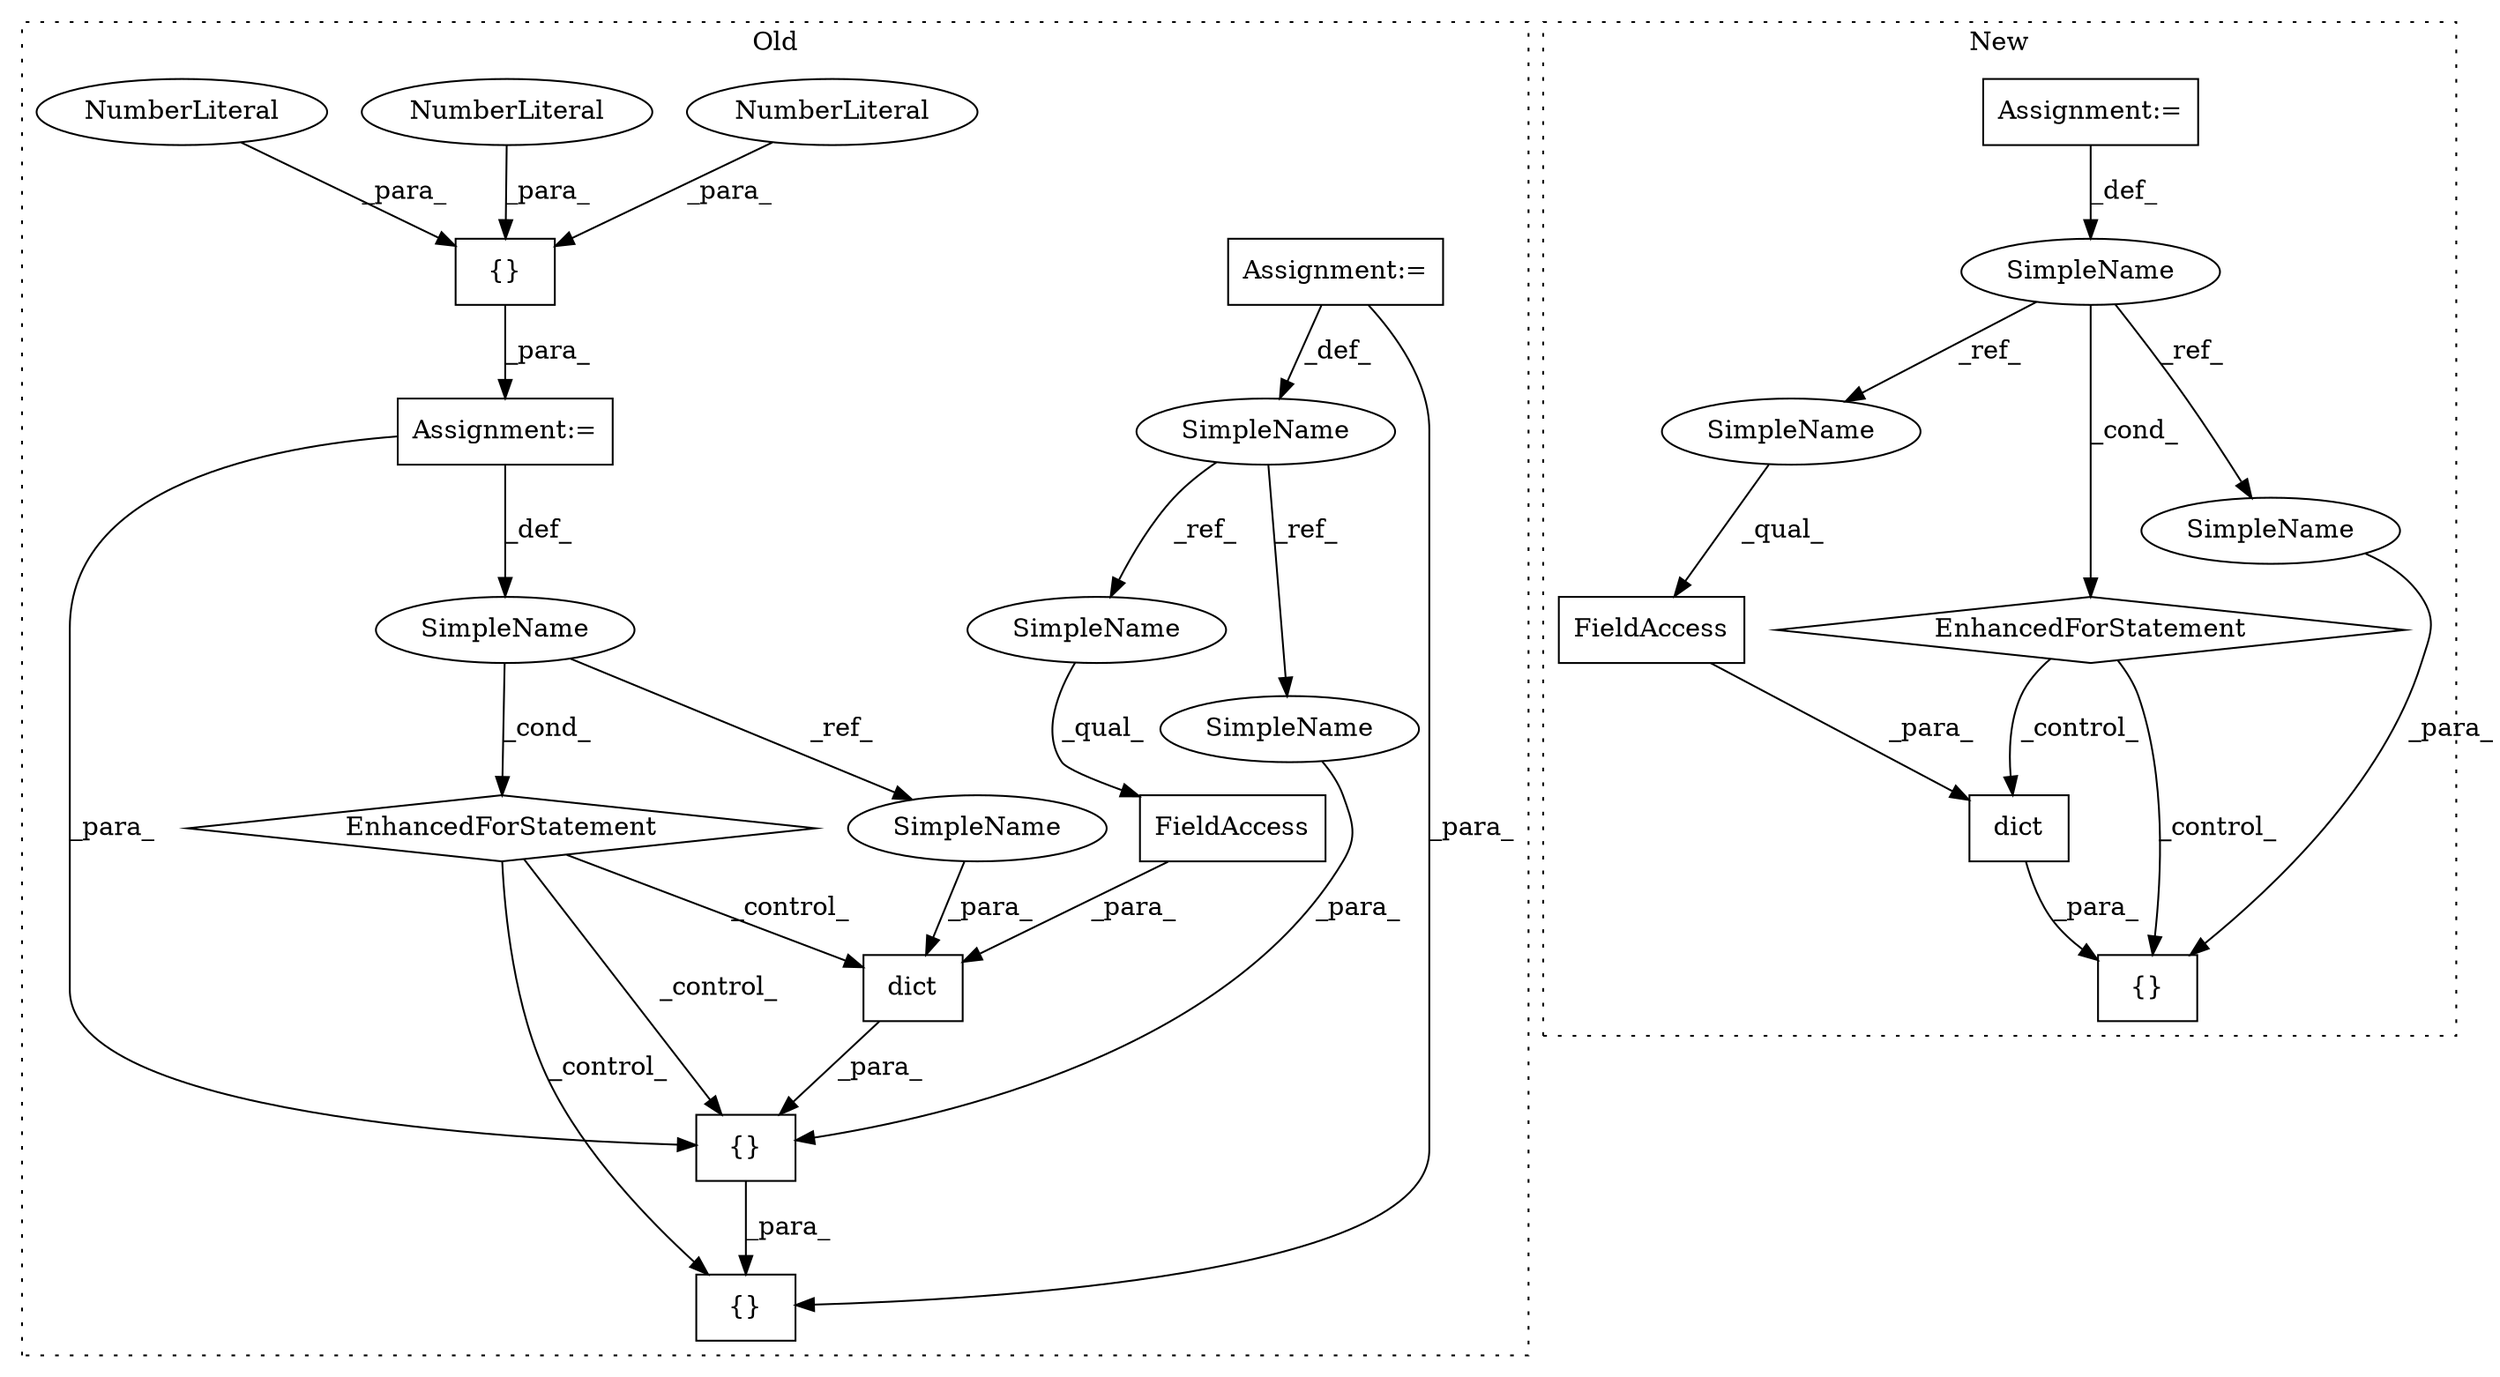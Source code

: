 digraph G {
subgraph cluster0 {
1 [label="dict" a="32" s="1117,1181" l="5,1" shape="box"];
3 [label="Assignment:=" a="7" s="267" l="9" shape="box"];
6 [label="{}" a="4" s="1106,1182" l="1,1" shape="box"];
7 [label="SimpleName" a="42" s="267" l="9" shape="ellipse"];
8 [label="FieldAccess" a="22" s="1163" l="18" shape="box"];
9 [label="{}" a="4" s="943,949" l="1,1" shape="box"];
10 [label="NumberLiteral" a="34" s="946" l="1" shape="ellipse"];
11 [label="{}" a="4" s="1105,1183" l="1,1" shape="box"];
12 [label="NumberLiteral" a="34" s="948" l="1" shape="ellipse"];
13 [label="NumberLiteral" a="34" s="944" l="1" shape="ellipse"];
15 [label="EnhancedForStatement" a="70" s="860,950" l="61,2" shape="diamond"];
16 [label="SimpleName" a="42" s="925" l="6" shape="ellipse"];
18 [label="Assignment:=" a="7" s="860,950" l="61,2" shape="box"];
22 [label="SimpleName" a="42" s="1107" l="9" shape="ellipse"];
23 [label="SimpleName" a="42" s="1163" l="9" shape="ellipse"];
24 [label="SimpleName" a="42" s="1129" l="6" shape="ellipse"];
label = "Old";
style="dotted";
}
subgraph cluster1 {
2 [label="dict" a="32" s="979,1004" l="5,1" shape="box"];
4 [label="FieldAccess" a="22" s="991" l="13" shape="box"];
5 [label="{}" a="4" s="973,1005" l="1,1" shape="box"];
14 [label="EnhancedForStatement" a="70" s="838,936" l="61,2" shape="diamond"];
17 [label="SimpleName" a="42" s="924" l="4" shape="ellipse"];
19 [label="Assignment:=" a="7" s="838,936" l="61,2" shape="box"];
20 [label="SimpleName" a="42" s="991" l="4" shape="ellipse"];
21 [label="SimpleName" a="42" s="974" l="4" shape="ellipse"];
label = "New";
style="dotted";
}
1 -> 6 [label="_para_"];
2 -> 5 [label="_para_"];
3 -> 7 [label="_def_"];
3 -> 11 [label="_para_"];
4 -> 2 [label="_para_"];
6 -> 11 [label="_para_"];
7 -> 22 [label="_ref_"];
7 -> 23 [label="_ref_"];
8 -> 1 [label="_para_"];
9 -> 18 [label="_para_"];
10 -> 9 [label="_para_"];
12 -> 9 [label="_para_"];
13 -> 9 [label="_para_"];
14 -> 2 [label="_control_"];
14 -> 5 [label="_control_"];
15 -> 6 [label="_control_"];
15 -> 1 [label="_control_"];
15 -> 11 [label="_control_"];
16 -> 15 [label="_cond_"];
16 -> 24 [label="_ref_"];
17 -> 14 [label="_cond_"];
17 -> 21 [label="_ref_"];
17 -> 20 [label="_ref_"];
18 -> 6 [label="_para_"];
18 -> 16 [label="_def_"];
19 -> 17 [label="_def_"];
20 -> 4 [label="_qual_"];
21 -> 5 [label="_para_"];
22 -> 6 [label="_para_"];
23 -> 8 [label="_qual_"];
24 -> 1 [label="_para_"];
}